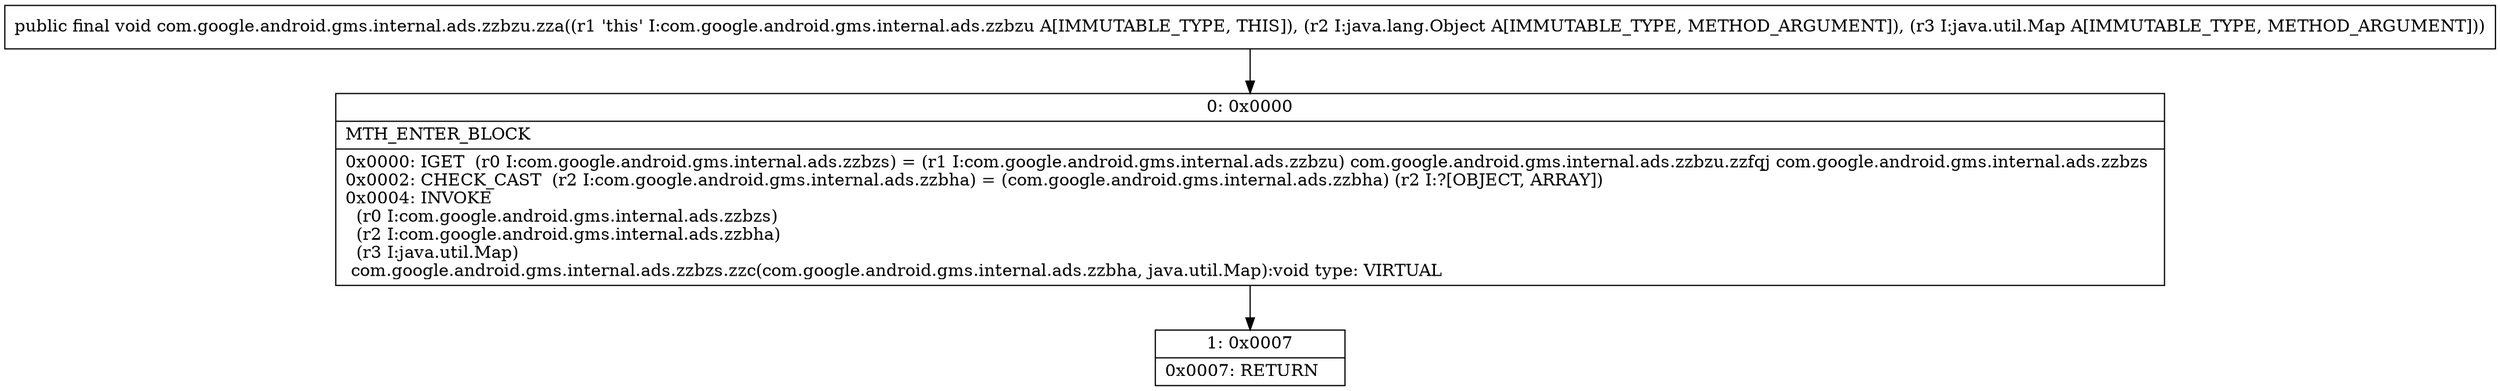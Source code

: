 digraph "CFG forcom.google.android.gms.internal.ads.zzbzu.zza(Ljava\/lang\/Object;Ljava\/util\/Map;)V" {
Node_0 [shape=record,label="{0\:\ 0x0000|MTH_ENTER_BLOCK\l|0x0000: IGET  (r0 I:com.google.android.gms.internal.ads.zzbzs) = (r1 I:com.google.android.gms.internal.ads.zzbzu) com.google.android.gms.internal.ads.zzbzu.zzfqj com.google.android.gms.internal.ads.zzbzs \l0x0002: CHECK_CAST  (r2 I:com.google.android.gms.internal.ads.zzbha) = (com.google.android.gms.internal.ads.zzbha) (r2 I:?[OBJECT, ARRAY]) \l0x0004: INVOKE  \l  (r0 I:com.google.android.gms.internal.ads.zzbzs)\l  (r2 I:com.google.android.gms.internal.ads.zzbha)\l  (r3 I:java.util.Map)\l com.google.android.gms.internal.ads.zzbzs.zzc(com.google.android.gms.internal.ads.zzbha, java.util.Map):void type: VIRTUAL \l}"];
Node_1 [shape=record,label="{1\:\ 0x0007|0x0007: RETURN   \l}"];
MethodNode[shape=record,label="{public final void com.google.android.gms.internal.ads.zzbzu.zza((r1 'this' I:com.google.android.gms.internal.ads.zzbzu A[IMMUTABLE_TYPE, THIS]), (r2 I:java.lang.Object A[IMMUTABLE_TYPE, METHOD_ARGUMENT]), (r3 I:java.util.Map A[IMMUTABLE_TYPE, METHOD_ARGUMENT])) }"];
MethodNode -> Node_0;
Node_0 -> Node_1;
}


